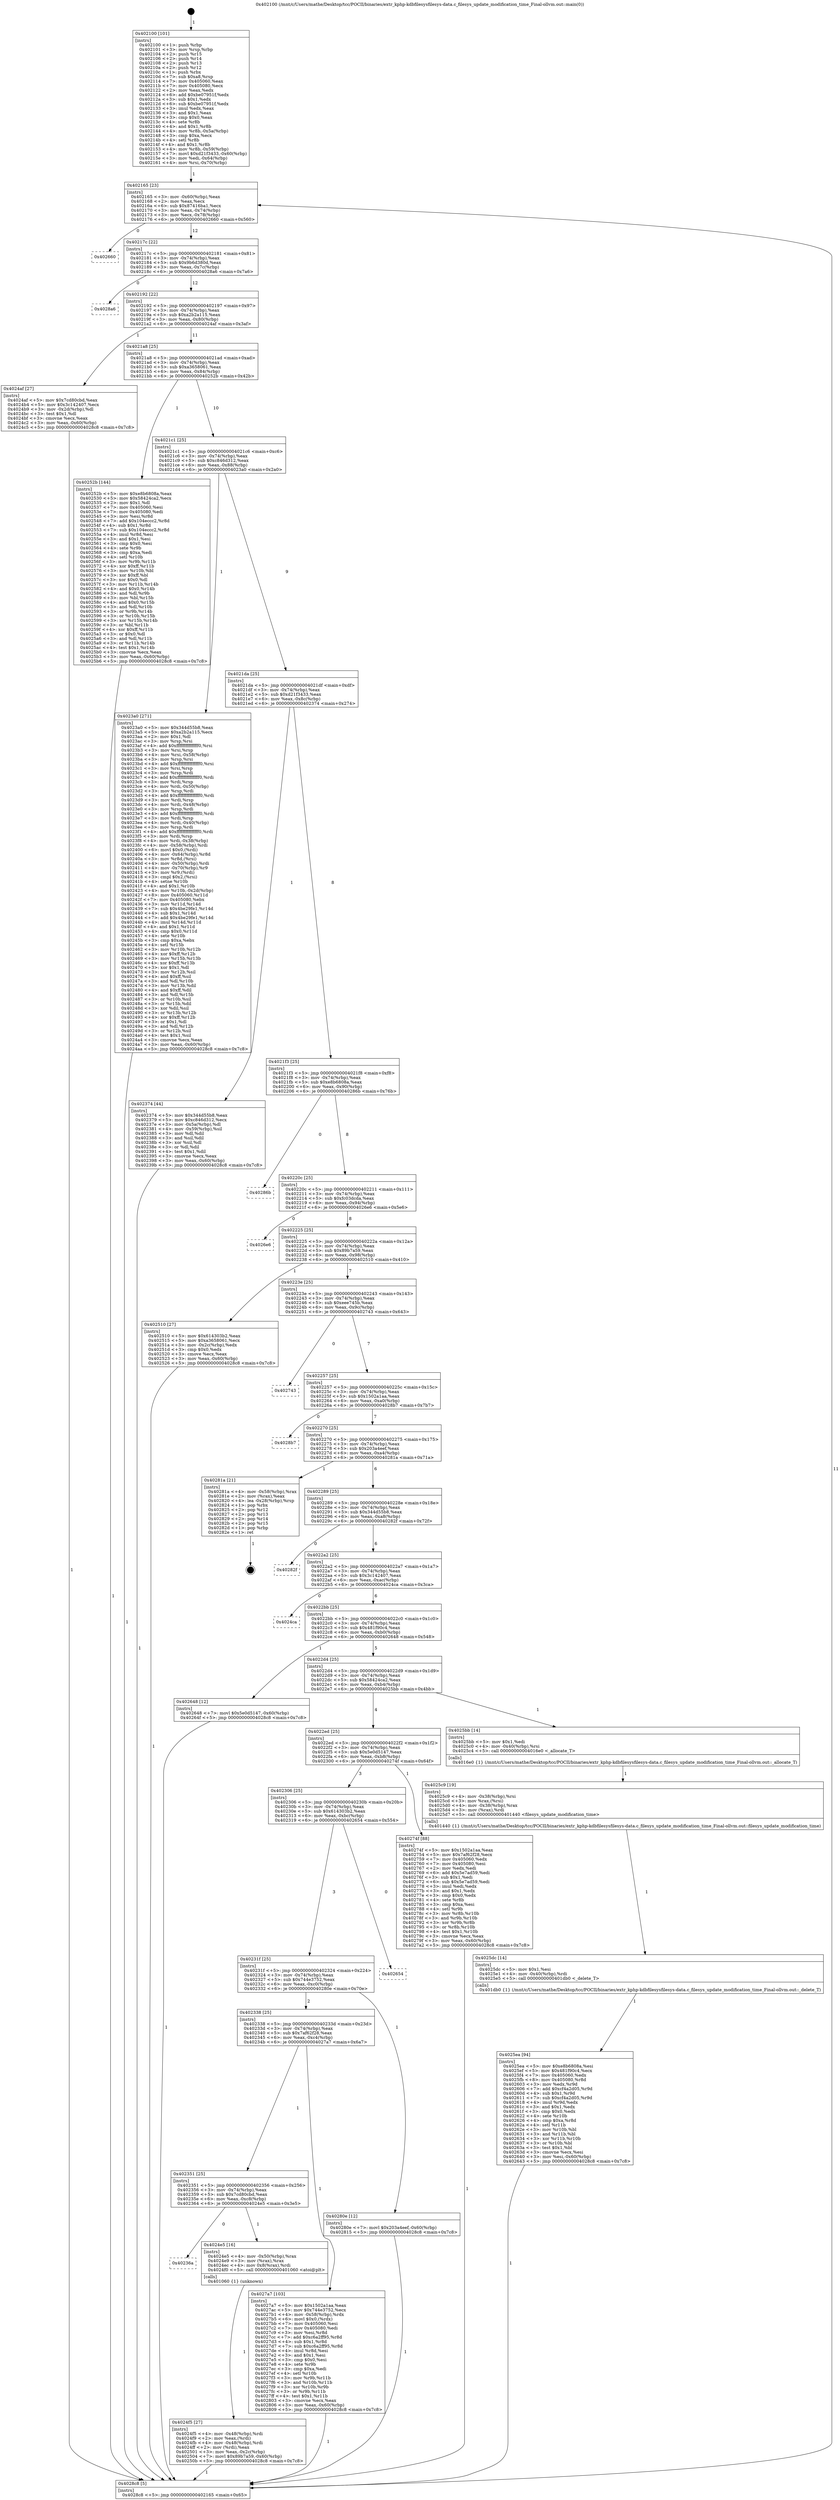 digraph "0x402100" {
  label = "0x402100 (/mnt/c/Users/mathe/Desktop/tcc/POCII/binaries/extr_kphp-kdbfilesysfilesys-data.c_filesys_update_modification_time_Final-ollvm.out::main(0))"
  labelloc = "t"
  node[shape=record]

  Entry [label="",width=0.3,height=0.3,shape=circle,fillcolor=black,style=filled]
  "0x402165" [label="{
     0x402165 [23]\l
     | [instrs]\l
     &nbsp;&nbsp;0x402165 \<+3\>: mov -0x60(%rbp),%eax\l
     &nbsp;&nbsp;0x402168 \<+2\>: mov %eax,%ecx\l
     &nbsp;&nbsp;0x40216a \<+6\>: sub $0x87416ba1,%ecx\l
     &nbsp;&nbsp;0x402170 \<+3\>: mov %eax,-0x74(%rbp)\l
     &nbsp;&nbsp;0x402173 \<+3\>: mov %ecx,-0x78(%rbp)\l
     &nbsp;&nbsp;0x402176 \<+6\>: je 0000000000402660 \<main+0x560\>\l
  }"]
  "0x402660" [label="{
     0x402660\l
  }", style=dashed]
  "0x40217c" [label="{
     0x40217c [22]\l
     | [instrs]\l
     &nbsp;&nbsp;0x40217c \<+5\>: jmp 0000000000402181 \<main+0x81\>\l
     &nbsp;&nbsp;0x402181 \<+3\>: mov -0x74(%rbp),%eax\l
     &nbsp;&nbsp;0x402184 \<+5\>: sub $0x9b6d380d,%eax\l
     &nbsp;&nbsp;0x402189 \<+3\>: mov %eax,-0x7c(%rbp)\l
     &nbsp;&nbsp;0x40218c \<+6\>: je 00000000004028a6 \<main+0x7a6\>\l
  }"]
  Exit [label="",width=0.3,height=0.3,shape=circle,fillcolor=black,style=filled,peripheries=2]
  "0x4028a6" [label="{
     0x4028a6\l
  }", style=dashed]
  "0x402192" [label="{
     0x402192 [22]\l
     | [instrs]\l
     &nbsp;&nbsp;0x402192 \<+5\>: jmp 0000000000402197 \<main+0x97\>\l
     &nbsp;&nbsp;0x402197 \<+3\>: mov -0x74(%rbp),%eax\l
     &nbsp;&nbsp;0x40219a \<+5\>: sub $0xa2b2a115,%eax\l
     &nbsp;&nbsp;0x40219f \<+3\>: mov %eax,-0x80(%rbp)\l
     &nbsp;&nbsp;0x4021a2 \<+6\>: je 00000000004024af \<main+0x3af\>\l
  }"]
  "0x4025ea" [label="{
     0x4025ea [94]\l
     | [instrs]\l
     &nbsp;&nbsp;0x4025ea \<+5\>: mov $0xe8b6808a,%esi\l
     &nbsp;&nbsp;0x4025ef \<+5\>: mov $0x481f90c4,%ecx\l
     &nbsp;&nbsp;0x4025f4 \<+7\>: mov 0x405060,%edx\l
     &nbsp;&nbsp;0x4025fb \<+8\>: mov 0x405080,%r8d\l
     &nbsp;&nbsp;0x402603 \<+3\>: mov %edx,%r9d\l
     &nbsp;&nbsp;0x402606 \<+7\>: add $0xcf4a2d05,%r9d\l
     &nbsp;&nbsp;0x40260d \<+4\>: sub $0x1,%r9d\l
     &nbsp;&nbsp;0x402611 \<+7\>: sub $0xcf4a2d05,%r9d\l
     &nbsp;&nbsp;0x402618 \<+4\>: imul %r9d,%edx\l
     &nbsp;&nbsp;0x40261c \<+3\>: and $0x1,%edx\l
     &nbsp;&nbsp;0x40261f \<+3\>: cmp $0x0,%edx\l
     &nbsp;&nbsp;0x402622 \<+4\>: sete %r10b\l
     &nbsp;&nbsp;0x402626 \<+4\>: cmp $0xa,%r8d\l
     &nbsp;&nbsp;0x40262a \<+4\>: setl %r11b\l
     &nbsp;&nbsp;0x40262e \<+3\>: mov %r10b,%bl\l
     &nbsp;&nbsp;0x402631 \<+3\>: and %r11b,%bl\l
     &nbsp;&nbsp;0x402634 \<+3\>: xor %r11b,%r10b\l
     &nbsp;&nbsp;0x402637 \<+3\>: or %r10b,%bl\l
     &nbsp;&nbsp;0x40263a \<+3\>: test $0x1,%bl\l
     &nbsp;&nbsp;0x40263d \<+3\>: cmovne %ecx,%esi\l
     &nbsp;&nbsp;0x402640 \<+3\>: mov %esi,-0x60(%rbp)\l
     &nbsp;&nbsp;0x402643 \<+5\>: jmp 00000000004028c8 \<main+0x7c8\>\l
  }"]
  "0x4024af" [label="{
     0x4024af [27]\l
     | [instrs]\l
     &nbsp;&nbsp;0x4024af \<+5\>: mov $0x7cd80cbd,%eax\l
     &nbsp;&nbsp;0x4024b4 \<+5\>: mov $0x3c142407,%ecx\l
     &nbsp;&nbsp;0x4024b9 \<+3\>: mov -0x2d(%rbp),%dl\l
     &nbsp;&nbsp;0x4024bc \<+3\>: test $0x1,%dl\l
     &nbsp;&nbsp;0x4024bf \<+3\>: cmovne %ecx,%eax\l
     &nbsp;&nbsp;0x4024c2 \<+3\>: mov %eax,-0x60(%rbp)\l
     &nbsp;&nbsp;0x4024c5 \<+5\>: jmp 00000000004028c8 \<main+0x7c8\>\l
  }"]
  "0x4021a8" [label="{
     0x4021a8 [25]\l
     | [instrs]\l
     &nbsp;&nbsp;0x4021a8 \<+5\>: jmp 00000000004021ad \<main+0xad\>\l
     &nbsp;&nbsp;0x4021ad \<+3\>: mov -0x74(%rbp),%eax\l
     &nbsp;&nbsp;0x4021b0 \<+5\>: sub $0xa3658061,%eax\l
     &nbsp;&nbsp;0x4021b5 \<+6\>: mov %eax,-0x84(%rbp)\l
     &nbsp;&nbsp;0x4021bb \<+6\>: je 000000000040252b \<main+0x42b\>\l
  }"]
  "0x4025dc" [label="{
     0x4025dc [14]\l
     | [instrs]\l
     &nbsp;&nbsp;0x4025dc \<+5\>: mov $0x1,%esi\l
     &nbsp;&nbsp;0x4025e1 \<+4\>: mov -0x40(%rbp),%rdi\l
     &nbsp;&nbsp;0x4025e5 \<+5\>: call 0000000000401db0 \<_delete_T\>\l
     | [calls]\l
     &nbsp;&nbsp;0x401db0 \{1\} (/mnt/c/Users/mathe/Desktop/tcc/POCII/binaries/extr_kphp-kdbfilesysfilesys-data.c_filesys_update_modification_time_Final-ollvm.out::_delete_T)\l
  }"]
  "0x40252b" [label="{
     0x40252b [144]\l
     | [instrs]\l
     &nbsp;&nbsp;0x40252b \<+5\>: mov $0xe8b6808a,%eax\l
     &nbsp;&nbsp;0x402530 \<+5\>: mov $0x58424ca2,%ecx\l
     &nbsp;&nbsp;0x402535 \<+2\>: mov $0x1,%dl\l
     &nbsp;&nbsp;0x402537 \<+7\>: mov 0x405060,%esi\l
     &nbsp;&nbsp;0x40253e \<+7\>: mov 0x405080,%edi\l
     &nbsp;&nbsp;0x402545 \<+3\>: mov %esi,%r8d\l
     &nbsp;&nbsp;0x402548 \<+7\>: add $0x104eccc2,%r8d\l
     &nbsp;&nbsp;0x40254f \<+4\>: sub $0x1,%r8d\l
     &nbsp;&nbsp;0x402553 \<+7\>: sub $0x104eccc2,%r8d\l
     &nbsp;&nbsp;0x40255a \<+4\>: imul %r8d,%esi\l
     &nbsp;&nbsp;0x40255e \<+3\>: and $0x1,%esi\l
     &nbsp;&nbsp;0x402561 \<+3\>: cmp $0x0,%esi\l
     &nbsp;&nbsp;0x402564 \<+4\>: sete %r9b\l
     &nbsp;&nbsp;0x402568 \<+3\>: cmp $0xa,%edi\l
     &nbsp;&nbsp;0x40256b \<+4\>: setl %r10b\l
     &nbsp;&nbsp;0x40256f \<+3\>: mov %r9b,%r11b\l
     &nbsp;&nbsp;0x402572 \<+4\>: xor $0xff,%r11b\l
     &nbsp;&nbsp;0x402576 \<+3\>: mov %r10b,%bl\l
     &nbsp;&nbsp;0x402579 \<+3\>: xor $0xff,%bl\l
     &nbsp;&nbsp;0x40257c \<+3\>: xor $0x0,%dl\l
     &nbsp;&nbsp;0x40257f \<+3\>: mov %r11b,%r14b\l
     &nbsp;&nbsp;0x402582 \<+4\>: and $0x0,%r14b\l
     &nbsp;&nbsp;0x402586 \<+3\>: and %dl,%r9b\l
     &nbsp;&nbsp;0x402589 \<+3\>: mov %bl,%r15b\l
     &nbsp;&nbsp;0x40258c \<+4\>: and $0x0,%r15b\l
     &nbsp;&nbsp;0x402590 \<+3\>: and %dl,%r10b\l
     &nbsp;&nbsp;0x402593 \<+3\>: or %r9b,%r14b\l
     &nbsp;&nbsp;0x402596 \<+3\>: or %r10b,%r15b\l
     &nbsp;&nbsp;0x402599 \<+3\>: xor %r15b,%r14b\l
     &nbsp;&nbsp;0x40259c \<+3\>: or %bl,%r11b\l
     &nbsp;&nbsp;0x40259f \<+4\>: xor $0xff,%r11b\l
     &nbsp;&nbsp;0x4025a3 \<+3\>: or $0x0,%dl\l
     &nbsp;&nbsp;0x4025a6 \<+3\>: and %dl,%r11b\l
     &nbsp;&nbsp;0x4025a9 \<+3\>: or %r11b,%r14b\l
     &nbsp;&nbsp;0x4025ac \<+4\>: test $0x1,%r14b\l
     &nbsp;&nbsp;0x4025b0 \<+3\>: cmovne %ecx,%eax\l
     &nbsp;&nbsp;0x4025b3 \<+3\>: mov %eax,-0x60(%rbp)\l
     &nbsp;&nbsp;0x4025b6 \<+5\>: jmp 00000000004028c8 \<main+0x7c8\>\l
  }"]
  "0x4021c1" [label="{
     0x4021c1 [25]\l
     | [instrs]\l
     &nbsp;&nbsp;0x4021c1 \<+5\>: jmp 00000000004021c6 \<main+0xc6\>\l
     &nbsp;&nbsp;0x4021c6 \<+3\>: mov -0x74(%rbp),%eax\l
     &nbsp;&nbsp;0x4021c9 \<+5\>: sub $0xc846d312,%eax\l
     &nbsp;&nbsp;0x4021ce \<+6\>: mov %eax,-0x88(%rbp)\l
     &nbsp;&nbsp;0x4021d4 \<+6\>: je 00000000004023a0 \<main+0x2a0\>\l
  }"]
  "0x4025c9" [label="{
     0x4025c9 [19]\l
     | [instrs]\l
     &nbsp;&nbsp;0x4025c9 \<+4\>: mov -0x38(%rbp),%rsi\l
     &nbsp;&nbsp;0x4025cd \<+3\>: mov %rax,(%rsi)\l
     &nbsp;&nbsp;0x4025d0 \<+4\>: mov -0x38(%rbp),%rax\l
     &nbsp;&nbsp;0x4025d4 \<+3\>: mov (%rax),%rdi\l
     &nbsp;&nbsp;0x4025d7 \<+5\>: call 0000000000401440 \<filesys_update_modification_time\>\l
     | [calls]\l
     &nbsp;&nbsp;0x401440 \{1\} (/mnt/c/Users/mathe/Desktop/tcc/POCII/binaries/extr_kphp-kdbfilesysfilesys-data.c_filesys_update_modification_time_Final-ollvm.out::filesys_update_modification_time)\l
  }"]
  "0x4023a0" [label="{
     0x4023a0 [271]\l
     | [instrs]\l
     &nbsp;&nbsp;0x4023a0 \<+5\>: mov $0x344d55b8,%eax\l
     &nbsp;&nbsp;0x4023a5 \<+5\>: mov $0xa2b2a115,%ecx\l
     &nbsp;&nbsp;0x4023aa \<+2\>: mov $0x1,%dl\l
     &nbsp;&nbsp;0x4023ac \<+3\>: mov %rsp,%rsi\l
     &nbsp;&nbsp;0x4023af \<+4\>: add $0xfffffffffffffff0,%rsi\l
     &nbsp;&nbsp;0x4023b3 \<+3\>: mov %rsi,%rsp\l
     &nbsp;&nbsp;0x4023b6 \<+4\>: mov %rsi,-0x58(%rbp)\l
     &nbsp;&nbsp;0x4023ba \<+3\>: mov %rsp,%rsi\l
     &nbsp;&nbsp;0x4023bd \<+4\>: add $0xfffffffffffffff0,%rsi\l
     &nbsp;&nbsp;0x4023c1 \<+3\>: mov %rsi,%rsp\l
     &nbsp;&nbsp;0x4023c4 \<+3\>: mov %rsp,%rdi\l
     &nbsp;&nbsp;0x4023c7 \<+4\>: add $0xfffffffffffffff0,%rdi\l
     &nbsp;&nbsp;0x4023cb \<+3\>: mov %rdi,%rsp\l
     &nbsp;&nbsp;0x4023ce \<+4\>: mov %rdi,-0x50(%rbp)\l
     &nbsp;&nbsp;0x4023d2 \<+3\>: mov %rsp,%rdi\l
     &nbsp;&nbsp;0x4023d5 \<+4\>: add $0xfffffffffffffff0,%rdi\l
     &nbsp;&nbsp;0x4023d9 \<+3\>: mov %rdi,%rsp\l
     &nbsp;&nbsp;0x4023dc \<+4\>: mov %rdi,-0x48(%rbp)\l
     &nbsp;&nbsp;0x4023e0 \<+3\>: mov %rsp,%rdi\l
     &nbsp;&nbsp;0x4023e3 \<+4\>: add $0xfffffffffffffff0,%rdi\l
     &nbsp;&nbsp;0x4023e7 \<+3\>: mov %rdi,%rsp\l
     &nbsp;&nbsp;0x4023ea \<+4\>: mov %rdi,-0x40(%rbp)\l
     &nbsp;&nbsp;0x4023ee \<+3\>: mov %rsp,%rdi\l
     &nbsp;&nbsp;0x4023f1 \<+4\>: add $0xfffffffffffffff0,%rdi\l
     &nbsp;&nbsp;0x4023f5 \<+3\>: mov %rdi,%rsp\l
     &nbsp;&nbsp;0x4023f8 \<+4\>: mov %rdi,-0x38(%rbp)\l
     &nbsp;&nbsp;0x4023fc \<+4\>: mov -0x58(%rbp),%rdi\l
     &nbsp;&nbsp;0x402400 \<+6\>: movl $0x0,(%rdi)\l
     &nbsp;&nbsp;0x402406 \<+4\>: mov -0x64(%rbp),%r8d\l
     &nbsp;&nbsp;0x40240a \<+3\>: mov %r8d,(%rsi)\l
     &nbsp;&nbsp;0x40240d \<+4\>: mov -0x50(%rbp),%rdi\l
     &nbsp;&nbsp;0x402411 \<+4\>: mov -0x70(%rbp),%r9\l
     &nbsp;&nbsp;0x402415 \<+3\>: mov %r9,(%rdi)\l
     &nbsp;&nbsp;0x402418 \<+3\>: cmpl $0x2,(%rsi)\l
     &nbsp;&nbsp;0x40241b \<+4\>: setne %r10b\l
     &nbsp;&nbsp;0x40241f \<+4\>: and $0x1,%r10b\l
     &nbsp;&nbsp;0x402423 \<+4\>: mov %r10b,-0x2d(%rbp)\l
     &nbsp;&nbsp;0x402427 \<+8\>: mov 0x405060,%r11d\l
     &nbsp;&nbsp;0x40242f \<+7\>: mov 0x405080,%ebx\l
     &nbsp;&nbsp;0x402436 \<+3\>: mov %r11d,%r14d\l
     &nbsp;&nbsp;0x402439 \<+7\>: sub $0x4be29fe1,%r14d\l
     &nbsp;&nbsp;0x402440 \<+4\>: sub $0x1,%r14d\l
     &nbsp;&nbsp;0x402444 \<+7\>: add $0x4be29fe1,%r14d\l
     &nbsp;&nbsp;0x40244b \<+4\>: imul %r14d,%r11d\l
     &nbsp;&nbsp;0x40244f \<+4\>: and $0x1,%r11d\l
     &nbsp;&nbsp;0x402453 \<+4\>: cmp $0x0,%r11d\l
     &nbsp;&nbsp;0x402457 \<+4\>: sete %r10b\l
     &nbsp;&nbsp;0x40245b \<+3\>: cmp $0xa,%ebx\l
     &nbsp;&nbsp;0x40245e \<+4\>: setl %r15b\l
     &nbsp;&nbsp;0x402462 \<+3\>: mov %r10b,%r12b\l
     &nbsp;&nbsp;0x402465 \<+4\>: xor $0xff,%r12b\l
     &nbsp;&nbsp;0x402469 \<+3\>: mov %r15b,%r13b\l
     &nbsp;&nbsp;0x40246c \<+4\>: xor $0xff,%r13b\l
     &nbsp;&nbsp;0x402470 \<+3\>: xor $0x1,%dl\l
     &nbsp;&nbsp;0x402473 \<+3\>: mov %r12b,%sil\l
     &nbsp;&nbsp;0x402476 \<+4\>: and $0xff,%sil\l
     &nbsp;&nbsp;0x40247a \<+3\>: and %dl,%r10b\l
     &nbsp;&nbsp;0x40247d \<+3\>: mov %r13b,%dil\l
     &nbsp;&nbsp;0x402480 \<+4\>: and $0xff,%dil\l
     &nbsp;&nbsp;0x402484 \<+3\>: and %dl,%r15b\l
     &nbsp;&nbsp;0x402487 \<+3\>: or %r10b,%sil\l
     &nbsp;&nbsp;0x40248a \<+3\>: or %r15b,%dil\l
     &nbsp;&nbsp;0x40248d \<+3\>: xor %dil,%sil\l
     &nbsp;&nbsp;0x402490 \<+3\>: or %r13b,%r12b\l
     &nbsp;&nbsp;0x402493 \<+4\>: xor $0xff,%r12b\l
     &nbsp;&nbsp;0x402497 \<+3\>: or $0x1,%dl\l
     &nbsp;&nbsp;0x40249a \<+3\>: and %dl,%r12b\l
     &nbsp;&nbsp;0x40249d \<+3\>: or %r12b,%sil\l
     &nbsp;&nbsp;0x4024a0 \<+4\>: test $0x1,%sil\l
     &nbsp;&nbsp;0x4024a4 \<+3\>: cmovne %ecx,%eax\l
     &nbsp;&nbsp;0x4024a7 \<+3\>: mov %eax,-0x60(%rbp)\l
     &nbsp;&nbsp;0x4024aa \<+5\>: jmp 00000000004028c8 \<main+0x7c8\>\l
  }"]
  "0x4021da" [label="{
     0x4021da [25]\l
     | [instrs]\l
     &nbsp;&nbsp;0x4021da \<+5\>: jmp 00000000004021df \<main+0xdf\>\l
     &nbsp;&nbsp;0x4021df \<+3\>: mov -0x74(%rbp),%eax\l
     &nbsp;&nbsp;0x4021e2 \<+5\>: sub $0xd21f3433,%eax\l
     &nbsp;&nbsp;0x4021e7 \<+6\>: mov %eax,-0x8c(%rbp)\l
     &nbsp;&nbsp;0x4021ed \<+6\>: je 0000000000402374 \<main+0x274\>\l
  }"]
  "0x4024f5" [label="{
     0x4024f5 [27]\l
     | [instrs]\l
     &nbsp;&nbsp;0x4024f5 \<+4\>: mov -0x48(%rbp),%rdi\l
     &nbsp;&nbsp;0x4024f9 \<+2\>: mov %eax,(%rdi)\l
     &nbsp;&nbsp;0x4024fb \<+4\>: mov -0x48(%rbp),%rdi\l
     &nbsp;&nbsp;0x4024ff \<+2\>: mov (%rdi),%eax\l
     &nbsp;&nbsp;0x402501 \<+3\>: mov %eax,-0x2c(%rbp)\l
     &nbsp;&nbsp;0x402504 \<+7\>: movl $0x89b7a59,-0x60(%rbp)\l
     &nbsp;&nbsp;0x40250b \<+5\>: jmp 00000000004028c8 \<main+0x7c8\>\l
  }"]
  "0x402374" [label="{
     0x402374 [44]\l
     | [instrs]\l
     &nbsp;&nbsp;0x402374 \<+5\>: mov $0x344d55b8,%eax\l
     &nbsp;&nbsp;0x402379 \<+5\>: mov $0xc846d312,%ecx\l
     &nbsp;&nbsp;0x40237e \<+3\>: mov -0x5a(%rbp),%dl\l
     &nbsp;&nbsp;0x402381 \<+4\>: mov -0x59(%rbp),%sil\l
     &nbsp;&nbsp;0x402385 \<+3\>: mov %dl,%dil\l
     &nbsp;&nbsp;0x402388 \<+3\>: and %sil,%dil\l
     &nbsp;&nbsp;0x40238b \<+3\>: xor %sil,%dl\l
     &nbsp;&nbsp;0x40238e \<+3\>: or %dl,%dil\l
     &nbsp;&nbsp;0x402391 \<+4\>: test $0x1,%dil\l
     &nbsp;&nbsp;0x402395 \<+3\>: cmovne %ecx,%eax\l
     &nbsp;&nbsp;0x402398 \<+3\>: mov %eax,-0x60(%rbp)\l
     &nbsp;&nbsp;0x40239b \<+5\>: jmp 00000000004028c8 \<main+0x7c8\>\l
  }"]
  "0x4021f3" [label="{
     0x4021f3 [25]\l
     | [instrs]\l
     &nbsp;&nbsp;0x4021f3 \<+5\>: jmp 00000000004021f8 \<main+0xf8\>\l
     &nbsp;&nbsp;0x4021f8 \<+3\>: mov -0x74(%rbp),%eax\l
     &nbsp;&nbsp;0x4021fb \<+5\>: sub $0xe8b6808a,%eax\l
     &nbsp;&nbsp;0x402200 \<+6\>: mov %eax,-0x90(%rbp)\l
     &nbsp;&nbsp;0x402206 \<+6\>: je 000000000040286b \<main+0x76b\>\l
  }"]
  "0x4028c8" [label="{
     0x4028c8 [5]\l
     | [instrs]\l
     &nbsp;&nbsp;0x4028c8 \<+5\>: jmp 0000000000402165 \<main+0x65\>\l
  }"]
  "0x402100" [label="{
     0x402100 [101]\l
     | [instrs]\l
     &nbsp;&nbsp;0x402100 \<+1\>: push %rbp\l
     &nbsp;&nbsp;0x402101 \<+3\>: mov %rsp,%rbp\l
     &nbsp;&nbsp;0x402104 \<+2\>: push %r15\l
     &nbsp;&nbsp;0x402106 \<+2\>: push %r14\l
     &nbsp;&nbsp;0x402108 \<+2\>: push %r13\l
     &nbsp;&nbsp;0x40210a \<+2\>: push %r12\l
     &nbsp;&nbsp;0x40210c \<+1\>: push %rbx\l
     &nbsp;&nbsp;0x40210d \<+7\>: sub $0xa8,%rsp\l
     &nbsp;&nbsp;0x402114 \<+7\>: mov 0x405060,%eax\l
     &nbsp;&nbsp;0x40211b \<+7\>: mov 0x405080,%ecx\l
     &nbsp;&nbsp;0x402122 \<+2\>: mov %eax,%edx\l
     &nbsp;&nbsp;0x402124 \<+6\>: add $0xbe07951f,%edx\l
     &nbsp;&nbsp;0x40212a \<+3\>: sub $0x1,%edx\l
     &nbsp;&nbsp;0x40212d \<+6\>: sub $0xbe07951f,%edx\l
     &nbsp;&nbsp;0x402133 \<+3\>: imul %edx,%eax\l
     &nbsp;&nbsp;0x402136 \<+3\>: and $0x1,%eax\l
     &nbsp;&nbsp;0x402139 \<+3\>: cmp $0x0,%eax\l
     &nbsp;&nbsp;0x40213c \<+4\>: sete %r8b\l
     &nbsp;&nbsp;0x402140 \<+4\>: and $0x1,%r8b\l
     &nbsp;&nbsp;0x402144 \<+4\>: mov %r8b,-0x5a(%rbp)\l
     &nbsp;&nbsp;0x402148 \<+3\>: cmp $0xa,%ecx\l
     &nbsp;&nbsp;0x40214b \<+4\>: setl %r8b\l
     &nbsp;&nbsp;0x40214f \<+4\>: and $0x1,%r8b\l
     &nbsp;&nbsp;0x402153 \<+4\>: mov %r8b,-0x59(%rbp)\l
     &nbsp;&nbsp;0x402157 \<+7\>: movl $0xd21f3433,-0x60(%rbp)\l
     &nbsp;&nbsp;0x40215e \<+3\>: mov %edi,-0x64(%rbp)\l
     &nbsp;&nbsp;0x402161 \<+4\>: mov %rsi,-0x70(%rbp)\l
  }"]
  "0x40236a" [label="{
     0x40236a\l
  }", style=dashed]
  "0x4024e5" [label="{
     0x4024e5 [16]\l
     | [instrs]\l
     &nbsp;&nbsp;0x4024e5 \<+4\>: mov -0x50(%rbp),%rax\l
     &nbsp;&nbsp;0x4024e9 \<+3\>: mov (%rax),%rax\l
     &nbsp;&nbsp;0x4024ec \<+4\>: mov 0x8(%rax),%rdi\l
     &nbsp;&nbsp;0x4024f0 \<+5\>: call 0000000000401060 \<atoi@plt\>\l
     | [calls]\l
     &nbsp;&nbsp;0x401060 \{1\} (unknown)\l
  }"]
  "0x40286b" [label="{
     0x40286b\l
  }", style=dashed]
  "0x40220c" [label="{
     0x40220c [25]\l
     | [instrs]\l
     &nbsp;&nbsp;0x40220c \<+5\>: jmp 0000000000402211 \<main+0x111\>\l
     &nbsp;&nbsp;0x402211 \<+3\>: mov -0x74(%rbp),%eax\l
     &nbsp;&nbsp;0x402214 \<+5\>: sub $0xfc03dcda,%eax\l
     &nbsp;&nbsp;0x402219 \<+6\>: mov %eax,-0x94(%rbp)\l
     &nbsp;&nbsp;0x40221f \<+6\>: je 00000000004026e6 \<main+0x5e6\>\l
  }"]
  "0x402351" [label="{
     0x402351 [25]\l
     | [instrs]\l
     &nbsp;&nbsp;0x402351 \<+5\>: jmp 0000000000402356 \<main+0x256\>\l
     &nbsp;&nbsp;0x402356 \<+3\>: mov -0x74(%rbp),%eax\l
     &nbsp;&nbsp;0x402359 \<+5\>: sub $0x7cd80cbd,%eax\l
     &nbsp;&nbsp;0x40235e \<+6\>: mov %eax,-0xc8(%rbp)\l
     &nbsp;&nbsp;0x402364 \<+6\>: je 00000000004024e5 \<main+0x3e5\>\l
  }"]
  "0x4026e6" [label="{
     0x4026e6\l
  }", style=dashed]
  "0x402225" [label="{
     0x402225 [25]\l
     | [instrs]\l
     &nbsp;&nbsp;0x402225 \<+5\>: jmp 000000000040222a \<main+0x12a\>\l
     &nbsp;&nbsp;0x40222a \<+3\>: mov -0x74(%rbp),%eax\l
     &nbsp;&nbsp;0x40222d \<+5\>: sub $0x89b7a59,%eax\l
     &nbsp;&nbsp;0x402232 \<+6\>: mov %eax,-0x98(%rbp)\l
     &nbsp;&nbsp;0x402238 \<+6\>: je 0000000000402510 \<main+0x410\>\l
  }"]
  "0x4027a7" [label="{
     0x4027a7 [103]\l
     | [instrs]\l
     &nbsp;&nbsp;0x4027a7 \<+5\>: mov $0x1502a1aa,%eax\l
     &nbsp;&nbsp;0x4027ac \<+5\>: mov $0x744e3752,%ecx\l
     &nbsp;&nbsp;0x4027b1 \<+4\>: mov -0x58(%rbp),%rdx\l
     &nbsp;&nbsp;0x4027b5 \<+6\>: movl $0x0,(%rdx)\l
     &nbsp;&nbsp;0x4027bb \<+7\>: mov 0x405060,%esi\l
     &nbsp;&nbsp;0x4027c2 \<+7\>: mov 0x405080,%edi\l
     &nbsp;&nbsp;0x4027c9 \<+3\>: mov %esi,%r8d\l
     &nbsp;&nbsp;0x4027cc \<+7\>: add $0xc6a2ff95,%r8d\l
     &nbsp;&nbsp;0x4027d3 \<+4\>: sub $0x1,%r8d\l
     &nbsp;&nbsp;0x4027d7 \<+7\>: sub $0xc6a2ff95,%r8d\l
     &nbsp;&nbsp;0x4027de \<+4\>: imul %r8d,%esi\l
     &nbsp;&nbsp;0x4027e2 \<+3\>: and $0x1,%esi\l
     &nbsp;&nbsp;0x4027e5 \<+3\>: cmp $0x0,%esi\l
     &nbsp;&nbsp;0x4027e8 \<+4\>: sete %r9b\l
     &nbsp;&nbsp;0x4027ec \<+3\>: cmp $0xa,%edi\l
     &nbsp;&nbsp;0x4027ef \<+4\>: setl %r10b\l
     &nbsp;&nbsp;0x4027f3 \<+3\>: mov %r9b,%r11b\l
     &nbsp;&nbsp;0x4027f6 \<+3\>: and %r10b,%r11b\l
     &nbsp;&nbsp;0x4027f9 \<+3\>: xor %r10b,%r9b\l
     &nbsp;&nbsp;0x4027fc \<+3\>: or %r9b,%r11b\l
     &nbsp;&nbsp;0x4027ff \<+4\>: test $0x1,%r11b\l
     &nbsp;&nbsp;0x402803 \<+3\>: cmovne %ecx,%eax\l
     &nbsp;&nbsp;0x402806 \<+3\>: mov %eax,-0x60(%rbp)\l
     &nbsp;&nbsp;0x402809 \<+5\>: jmp 00000000004028c8 \<main+0x7c8\>\l
  }"]
  "0x402510" [label="{
     0x402510 [27]\l
     | [instrs]\l
     &nbsp;&nbsp;0x402510 \<+5\>: mov $0x614303b2,%eax\l
     &nbsp;&nbsp;0x402515 \<+5\>: mov $0xa3658061,%ecx\l
     &nbsp;&nbsp;0x40251a \<+3\>: mov -0x2c(%rbp),%edx\l
     &nbsp;&nbsp;0x40251d \<+3\>: cmp $0x0,%edx\l
     &nbsp;&nbsp;0x402520 \<+3\>: cmove %ecx,%eax\l
     &nbsp;&nbsp;0x402523 \<+3\>: mov %eax,-0x60(%rbp)\l
     &nbsp;&nbsp;0x402526 \<+5\>: jmp 00000000004028c8 \<main+0x7c8\>\l
  }"]
  "0x40223e" [label="{
     0x40223e [25]\l
     | [instrs]\l
     &nbsp;&nbsp;0x40223e \<+5\>: jmp 0000000000402243 \<main+0x143\>\l
     &nbsp;&nbsp;0x402243 \<+3\>: mov -0x74(%rbp),%eax\l
     &nbsp;&nbsp;0x402246 \<+5\>: sub $0xeee745b,%eax\l
     &nbsp;&nbsp;0x40224b \<+6\>: mov %eax,-0x9c(%rbp)\l
     &nbsp;&nbsp;0x402251 \<+6\>: je 0000000000402743 \<main+0x643\>\l
  }"]
  "0x402338" [label="{
     0x402338 [25]\l
     | [instrs]\l
     &nbsp;&nbsp;0x402338 \<+5\>: jmp 000000000040233d \<main+0x23d\>\l
     &nbsp;&nbsp;0x40233d \<+3\>: mov -0x74(%rbp),%eax\l
     &nbsp;&nbsp;0x402340 \<+5\>: sub $0x7af62f28,%eax\l
     &nbsp;&nbsp;0x402345 \<+6\>: mov %eax,-0xc4(%rbp)\l
     &nbsp;&nbsp;0x40234b \<+6\>: je 00000000004027a7 \<main+0x6a7\>\l
  }"]
  "0x402743" [label="{
     0x402743\l
  }", style=dashed]
  "0x402257" [label="{
     0x402257 [25]\l
     | [instrs]\l
     &nbsp;&nbsp;0x402257 \<+5\>: jmp 000000000040225c \<main+0x15c\>\l
     &nbsp;&nbsp;0x40225c \<+3\>: mov -0x74(%rbp),%eax\l
     &nbsp;&nbsp;0x40225f \<+5\>: sub $0x1502a1aa,%eax\l
     &nbsp;&nbsp;0x402264 \<+6\>: mov %eax,-0xa0(%rbp)\l
     &nbsp;&nbsp;0x40226a \<+6\>: je 00000000004028b7 \<main+0x7b7\>\l
  }"]
  "0x40280e" [label="{
     0x40280e [12]\l
     | [instrs]\l
     &nbsp;&nbsp;0x40280e \<+7\>: movl $0x203a4eef,-0x60(%rbp)\l
     &nbsp;&nbsp;0x402815 \<+5\>: jmp 00000000004028c8 \<main+0x7c8\>\l
  }"]
  "0x4028b7" [label="{
     0x4028b7\l
  }", style=dashed]
  "0x402270" [label="{
     0x402270 [25]\l
     | [instrs]\l
     &nbsp;&nbsp;0x402270 \<+5\>: jmp 0000000000402275 \<main+0x175\>\l
     &nbsp;&nbsp;0x402275 \<+3\>: mov -0x74(%rbp),%eax\l
     &nbsp;&nbsp;0x402278 \<+5\>: sub $0x203a4eef,%eax\l
     &nbsp;&nbsp;0x40227d \<+6\>: mov %eax,-0xa4(%rbp)\l
     &nbsp;&nbsp;0x402283 \<+6\>: je 000000000040281a \<main+0x71a\>\l
  }"]
  "0x40231f" [label="{
     0x40231f [25]\l
     | [instrs]\l
     &nbsp;&nbsp;0x40231f \<+5\>: jmp 0000000000402324 \<main+0x224\>\l
     &nbsp;&nbsp;0x402324 \<+3\>: mov -0x74(%rbp),%eax\l
     &nbsp;&nbsp;0x402327 \<+5\>: sub $0x744e3752,%eax\l
     &nbsp;&nbsp;0x40232c \<+6\>: mov %eax,-0xc0(%rbp)\l
     &nbsp;&nbsp;0x402332 \<+6\>: je 000000000040280e \<main+0x70e\>\l
  }"]
  "0x40281a" [label="{
     0x40281a [21]\l
     | [instrs]\l
     &nbsp;&nbsp;0x40281a \<+4\>: mov -0x58(%rbp),%rax\l
     &nbsp;&nbsp;0x40281e \<+2\>: mov (%rax),%eax\l
     &nbsp;&nbsp;0x402820 \<+4\>: lea -0x28(%rbp),%rsp\l
     &nbsp;&nbsp;0x402824 \<+1\>: pop %rbx\l
     &nbsp;&nbsp;0x402825 \<+2\>: pop %r12\l
     &nbsp;&nbsp;0x402827 \<+2\>: pop %r13\l
     &nbsp;&nbsp;0x402829 \<+2\>: pop %r14\l
     &nbsp;&nbsp;0x40282b \<+2\>: pop %r15\l
     &nbsp;&nbsp;0x40282d \<+1\>: pop %rbp\l
     &nbsp;&nbsp;0x40282e \<+1\>: ret\l
  }"]
  "0x402289" [label="{
     0x402289 [25]\l
     | [instrs]\l
     &nbsp;&nbsp;0x402289 \<+5\>: jmp 000000000040228e \<main+0x18e\>\l
     &nbsp;&nbsp;0x40228e \<+3\>: mov -0x74(%rbp),%eax\l
     &nbsp;&nbsp;0x402291 \<+5\>: sub $0x344d55b8,%eax\l
     &nbsp;&nbsp;0x402296 \<+6\>: mov %eax,-0xa8(%rbp)\l
     &nbsp;&nbsp;0x40229c \<+6\>: je 000000000040282f \<main+0x72f\>\l
  }"]
  "0x402654" [label="{
     0x402654\l
  }", style=dashed]
  "0x40282f" [label="{
     0x40282f\l
  }", style=dashed]
  "0x4022a2" [label="{
     0x4022a2 [25]\l
     | [instrs]\l
     &nbsp;&nbsp;0x4022a2 \<+5\>: jmp 00000000004022a7 \<main+0x1a7\>\l
     &nbsp;&nbsp;0x4022a7 \<+3\>: mov -0x74(%rbp),%eax\l
     &nbsp;&nbsp;0x4022aa \<+5\>: sub $0x3c142407,%eax\l
     &nbsp;&nbsp;0x4022af \<+6\>: mov %eax,-0xac(%rbp)\l
     &nbsp;&nbsp;0x4022b5 \<+6\>: je 00000000004024ca \<main+0x3ca\>\l
  }"]
  "0x402306" [label="{
     0x402306 [25]\l
     | [instrs]\l
     &nbsp;&nbsp;0x402306 \<+5\>: jmp 000000000040230b \<main+0x20b\>\l
     &nbsp;&nbsp;0x40230b \<+3\>: mov -0x74(%rbp),%eax\l
     &nbsp;&nbsp;0x40230e \<+5\>: sub $0x614303b2,%eax\l
     &nbsp;&nbsp;0x402313 \<+6\>: mov %eax,-0xbc(%rbp)\l
     &nbsp;&nbsp;0x402319 \<+6\>: je 0000000000402654 \<main+0x554\>\l
  }"]
  "0x4024ca" [label="{
     0x4024ca\l
  }", style=dashed]
  "0x4022bb" [label="{
     0x4022bb [25]\l
     | [instrs]\l
     &nbsp;&nbsp;0x4022bb \<+5\>: jmp 00000000004022c0 \<main+0x1c0\>\l
     &nbsp;&nbsp;0x4022c0 \<+3\>: mov -0x74(%rbp),%eax\l
     &nbsp;&nbsp;0x4022c3 \<+5\>: sub $0x481f90c4,%eax\l
     &nbsp;&nbsp;0x4022c8 \<+6\>: mov %eax,-0xb0(%rbp)\l
     &nbsp;&nbsp;0x4022ce \<+6\>: je 0000000000402648 \<main+0x548\>\l
  }"]
  "0x40274f" [label="{
     0x40274f [88]\l
     | [instrs]\l
     &nbsp;&nbsp;0x40274f \<+5\>: mov $0x1502a1aa,%eax\l
     &nbsp;&nbsp;0x402754 \<+5\>: mov $0x7af62f28,%ecx\l
     &nbsp;&nbsp;0x402759 \<+7\>: mov 0x405060,%edx\l
     &nbsp;&nbsp;0x402760 \<+7\>: mov 0x405080,%esi\l
     &nbsp;&nbsp;0x402767 \<+2\>: mov %edx,%edi\l
     &nbsp;&nbsp;0x402769 \<+6\>: add $0x5e7ad59,%edi\l
     &nbsp;&nbsp;0x40276f \<+3\>: sub $0x1,%edi\l
     &nbsp;&nbsp;0x402772 \<+6\>: sub $0x5e7ad59,%edi\l
     &nbsp;&nbsp;0x402778 \<+3\>: imul %edi,%edx\l
     &nbsp;&nbsp;0x40277b \<+3\>: and $0x1,%edx\l
     &nbsp;&nbsp;0x40277e \<+3\>: cmp $0x0,%edx\l
     &nbsp;&nbsp;0x402781 \<+4\>: sete %r8b\l
     &nbsp;&nbsp;0x402785 \<+3\>: cmp $0xa,%esi\l
     &nbsp;&nbsp;0x402788 \<+4\>: setl %r9b\l
     &nbsp;&nbsp;0x40278c \<+3\>: mov %r8b,%r10b\l
     &nbsp;&nbsp;0x40278f \<+3\>: and %r9b,%r10b\l
     &nbsp;&nbsp;0x402792 \<+3\>: xor %r9b,%r8b\l
     &nbsp;&nbsp;0x402795 \<+3\>: or %r8b,%r10b\l
     &nbsp;&nbsp;0x402798 \<+4\>: test $0x1,%r10b\l
     &nbsp;&nbsp;0x40279c \<+3\>: cmovne %ecx,%eax\l
     &nbsp;&nbsp;0x40279f \<+3\>: mov %eax,-0x60(%rbp)\l
     &nbsp;&nbsp;0x4027a2 \<+5\>: jmp 00000000004028c8 \<main+0x7c8\>\l
  }"]
  "0x402648" [label="{
     0x402648 [12]\l
     | [instrs]\l
     &nbsp;&nbsp;0x402648 \<+7\>: movl $0x5e0d5147,-0x60(%rbp)\l
     &nbsp;&nbsp;0x40264f \<+5\>: jmp 00000000004028c8 \<main+0x7c8\>\l
  }"]
  "0x4022d4" [label="{
     0x4022d4 [25]\l
     | [instrs]\l
     &nbsp;&nbsp;0x4022d4 \<+5\>: jmp 00000000004022d9 \<main+0x1d9\>\l
     &nbsp;&nbsp;0x4022d9 \<+3\>: mov -0x74(%rbp),%eax\l
     &nbsp;&nbsp;0x4022dc \<+5\>: sub $0x58424ca2,%eax\l
     &nbsp;&nbsp;0x4022e1 \<+6\>: mov %eax,-0xb4(%rbp)\l
     &nbsp;&nbsp;0x4022e7 \<+6\>: je 00000000004025bb \<main+0x4bb\>\l
  }"]
  "0x4022ed" [label="{
     0x4022ed [25]\l
     | [instrs]\l
     &nbsp;&nbsp;0x4022ed \<+5\>: jmp 00000000004022f2 \<main+0x1f2\>\l
     &nbsp;&nbsp;0x4022f2 \<+3\>: mov -0x74(%rbp),%eax\l
     &nbsp;&nbsp;0x4022f5 \<+5\>: sub $0x5e0d5147,%eax\l
     &nbsp;&nbsp;0x4022fa \<+6\>: mov %eax,-0xb8(%rbp)\l
     &nbsp;&nbsp;0x402300 \<+6\>: je 000000000040274f \<main+0x64f\>\l
  }"]
  "0x4025bb" [label="{
     0x4025bb [14]\l
     | [instrs]\l
     &nbsp;&nbsp;0x4025bb \<+5\>: mov $0x1,%edi\l
     &nbsp;&nbsp;0x4025c0 \<+4\>: mov -0x40(%rbp),%rsi\l
     &nbsp;&nbsp;0x4025c4 \<+5\>: call 00000000004016e0 \<_allocate_T\>\l
     | [calls]\l
     &nbsp;&nbsp;0x4016e0 \{1\} (/mnt/c/Users/mathe/Desktop/tcc/POCII/binaries/extr_kphp-kdbfilesysfilesys-data.c_filesys_update_modification_time_Final-ollvm.out::_allocate_T)\l
  }"]
  Entry -> "0x402100" [label=" 1"]
  "0x402165" -> "0x402660" [label=" 0"]
  "0x402165" -> "0x40217c" [label=" 12"]
  "0x40281a" -> Exit [label=" 1"]
  "0x40217c" -> "0x4028a6" [label=" 0"]
  "0x40217c" -> "0x402192" [label=" 12"]
  "0x40280e" -> "0x4028c8" [label=" 1"]
  "0x402192" -> "0x4024af" [label=" 1"]
  "0x402192" -> "0x4021a8" [label=" 11"]
  "0x4027a7" -> "0x4028c8" [label=" 1"]
  "0x4021a8" -> "0x40252b" [label=" 1"]
  "0x4021a8" -> "0x4021c1" [label=" 10"]
  "0x40274f" -> "0x4028c8" [label=" 1"]
  "0x4021c1" -> "0x4023a0" [label=" 1"]
  "0x4021c1" -> "0x4021da" [label=" 9"]
  "0x402648" -> "0x4028c8" [label=" 1"]
  "0x4021da" -> "0x402374" [label=" 1"]
  "0x4021da" -> "0x4021f3" [label=" 8"]
  "0x402374" -> "0x4028c8" [label=" 1"]
  "0x402100" -> "0x402165" [label=" 1"]
  "0x4028c8" -> "0x402165" [label=" 11"]
  "0x4025ea" -> "0x4028c8" [label=" 1"]
  "0x4023a0" -> "0x4028c8" [label=" 1"]
  "0x4024af" -> "0x4028c8" [label=" 1"]
  "0x4025dc" -> "0x4025ea" [label=" 1"]
  "0x4021f3" -> "0x40286b" [label=" 0"]
  "0x4021f3" -> "0x40220c" [label=" 8"]
  "0x4025c9" -> "0x4025dc" [label=" 1"]
  "0x40220c" -> "0x4026e6" [label=" 0"]
  "0x40220c" -> "0x402225" [label=" 8"]
  "0x40252b" -> "0x4028c8" [label=" 1"]
  "0x402225" -> "0x402510" [label=" 1"]
  "0x402225" -> "0x40223e" [label=" 7"]
  "0x402510" -> "0x4028c8" [label=" 1"]
  "0x40223e" -> "0x402743" [label=" 0"]
  "0x40223e" -> "0x402257" [label=" 7"]
  "0x4024e5" -> "0x4024f5" [label=" 1"]
  "0x402257" -> "0x4028b7" [label=" 0"]
  "0x402257" -> "0x402270" [label=" 7"]
  "0x402351" -> "0x40236a" [label=" 0"]
  "0x402270" -> "0x40281a" [label=" 1"]
  "0x402270" -> "0x402289" [label=" 6"]
  "0x4025bb" -> "0x4025c9" [label=" 1"]
  "0x402289" -> "0x40282f" [label=" 0"]
  "0x402289" -> "0x4022a2" [label=" 6"]
  "0x402338" -> "0x402351" [label=" 1"]
  "0x4022a2" -> "0x4024ca" [label=" 0"]
  "0x4022a2" -> "0x4022bb" [label=" 6"]
  "0x4024f5" -> "0x4028c8" [label=" 1"]
  "0x4022bb" -> "0x402648" [label=" 1"]
  "0x4022bb" -> "0x4022d4" [label=" 5"]
  "0x40231f" -> "0x402338" [label=" 2"]
  "0x4022d4" -> "0x4025bb" [label=" 1"]
  "0x4022d4" -> "0x4022ed" [label=" 4"]
  "0x40231f" -> "0x40280e" [label=" 1"]
  "0x4022ed" -> "0x40274f" [label=" 1"]
  "0x4022ed" -> "0x402306" [label=" 3"]
  "0x402338" -> "0x4027a7" [label=" 1"]
  "0x402306" -> "0x402654" [label=" 0"]
  "0x402306" -> "0x40231f" [label=" 3"]
  "0x402351" -> "0x4024e5" [label=" 1"]
}
